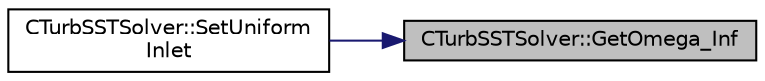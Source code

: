 digraph "CTurbSSTSolver::GetOmega_Inf"
{
 // LATEX_PDF_SIZE
  edge [fontname="Helvetica",fontsize="10",labelfontname="Helvetica",labelfontsize="10"];
  node [fontname="Helvetica",fontsize="10",shape=record];
  rankdir="RL";
  Node1 [label="CTurbSSTSolver::GetOmega_Inf",height=0.2,width=0.4,color="black", fillcolor="grey75", style="filled", fontcolor="black",tooltip="Get the value of the turbulent frequency."];
  Node1 -> Node2 [dir="back",color="midnightblue",fontsize="10",style="solid",fontname="Helvetica"];
  Node2 [label="CTurbSSTSolver::SetUniform\lInlet",height=0.2,width=0.4,color="black", fillcolor="white", style="filled",URL="$classCTurbSSTSolver.html#aafd676632eef57499fb7d683ceee18b8",tooltip="Set a uniform inlet profile."];
}
